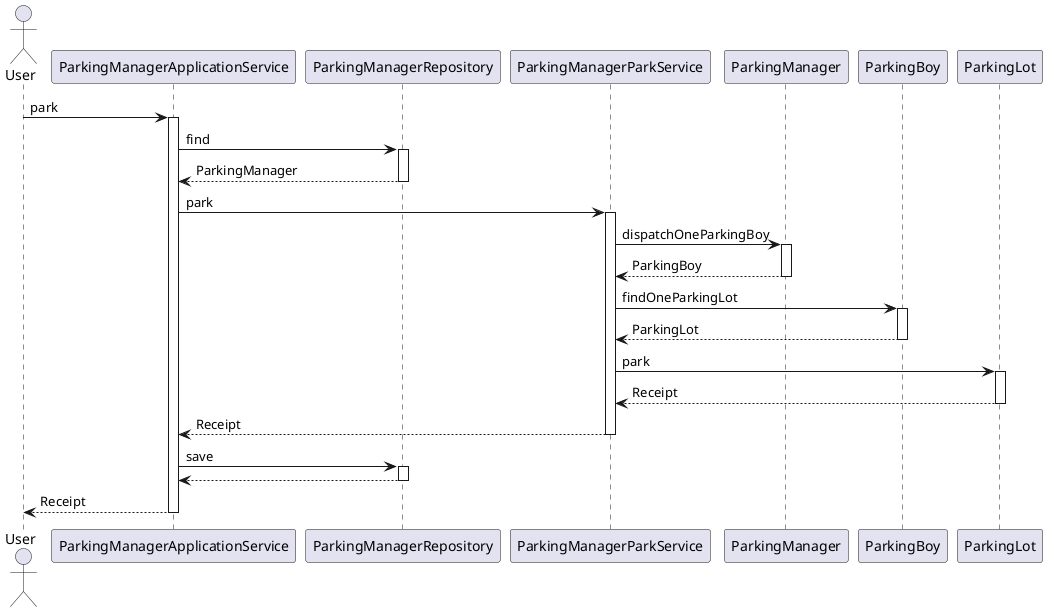 @startuml

actor User

User -> ParkingManagerApplicationService : park
activate ParkingManagerApplicationService

ParkingManagerApplicationService -> ParkingManagerRepository : find
activate ParkingManagerRepository
return ParkingManager
deactivate ParkingManagerRepository

ParkingManagerApplicationService -> ParkingManagerParkService : park
activate ParkingManagerParkService
ParkingManagerParkService -> ParkingManager : dispatchOneParkingBoy
activate ParkingManager
return ParkingBoy
deactivate ParkingManager
ParkingManagerParkService -> ParkingBoy : findOneParkingLot
activate ParkingBoy
return ParkingLot
deactivate ParkingBoy
ParkingManagerParkService -> ParkingLot : park
activate ParkingLot
return Receipt
deactivate ParkingLot
ParkingManagerApplicationService <-- ParkingManagerParkService : Receipt
deactivate ParkingManagerParkService

ParkingManagerApplicationService -> ParkingManagerRepository: save
activate ParkingManagerRepository
ParkingManagerApplicationService <-- ParkingManagerRepository
deactivate ParkingManagerRepository

User <-- ParkingManagerApplicationService : Receipt
deactivate ParkingManagerApplicationService

@enduml